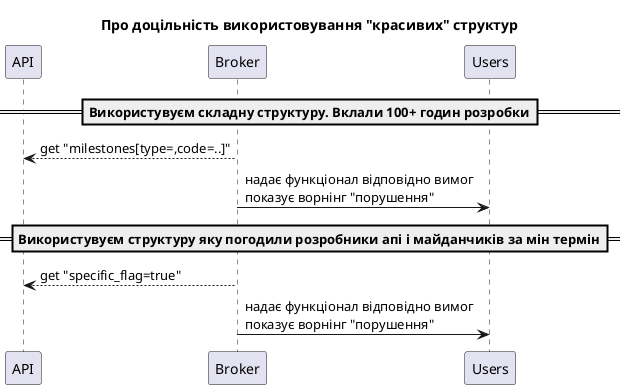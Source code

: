 @startuml

title Про доцільність використовування "красивих" структур


==Використувуєм складну структуру. Вклали 100+ годин розробки==

API <-- Broker: get "milestones[type=,code=..]"
Broker -> Users: надає функціонал відповідно вимог\n\
показує ворнінг "порушення"

==Використувуєм структуру яку погодили розробники апі і майданчиків за мін термін==

API <-- Broker: get "specific_flag=true"
Broker -> Users: надає функціонал відповідно вимог\n\
показує ворнінг "порушення"

@enduml
